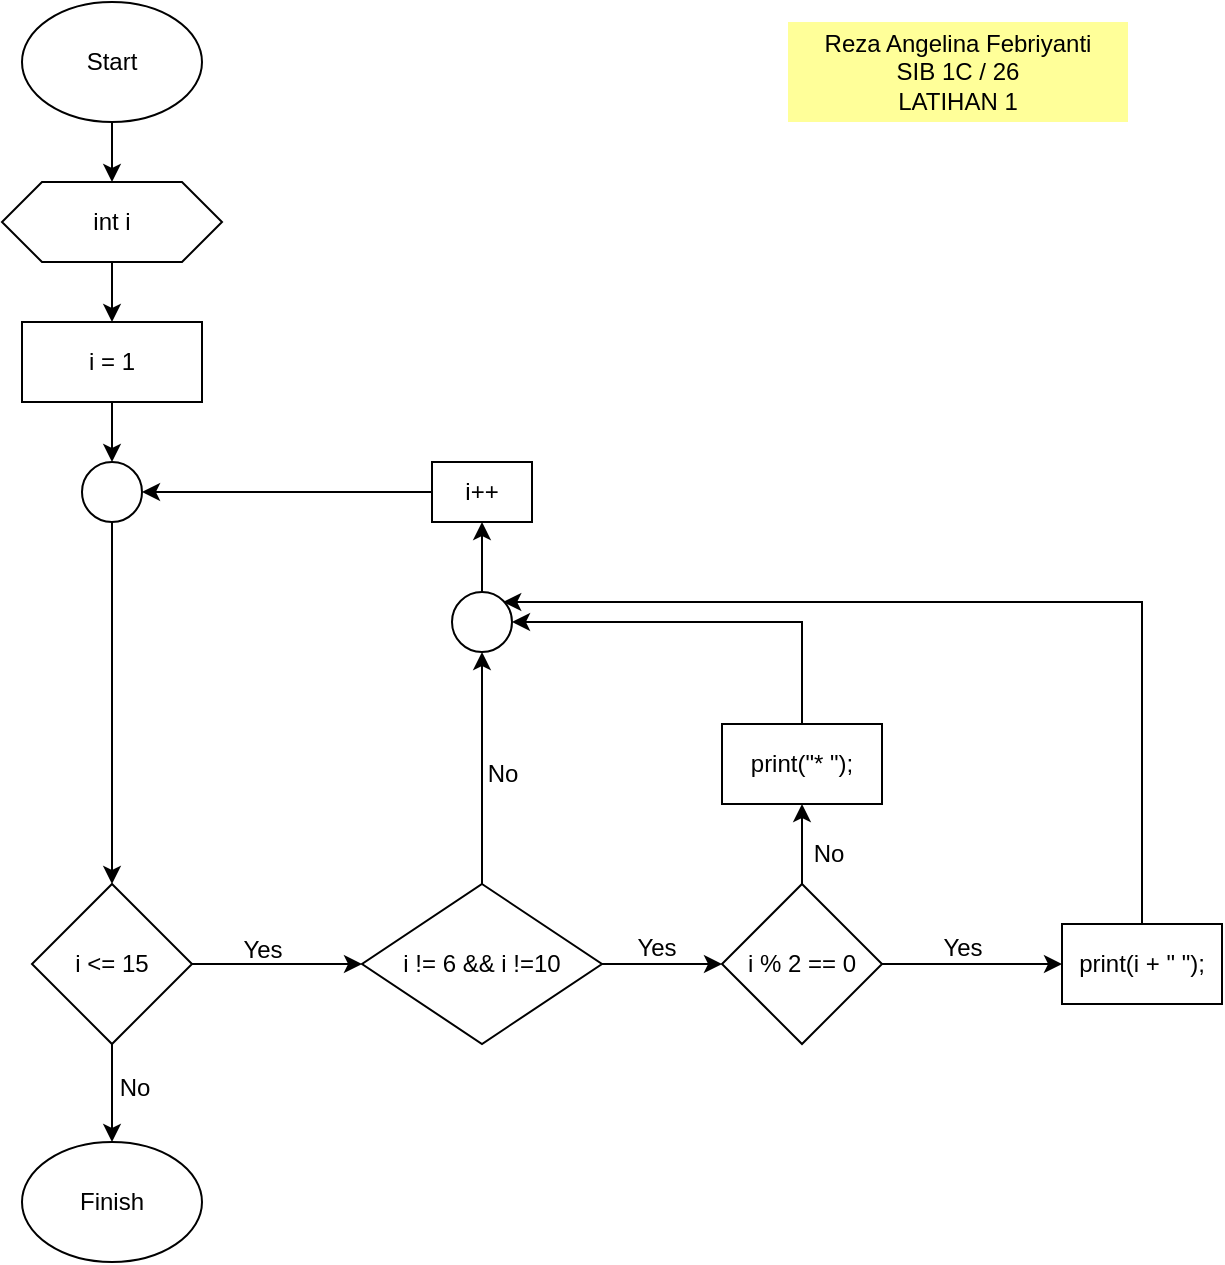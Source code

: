 <mxfile version="20.8.16" type="device"><diagram name="Page-1" id="cMV1XRZIAUYP-p2C3qFU"><mxGraphModel dx="1104" dy="556" grid="1" gridSize="10" guides="1" tooltips="1" connect="1" arrows="1" fold="1" page="1" pageScale="1" pageWidth="850" pageHeight="1100" math="0" shadow="0"><root><mxCell id="0"/><mxCell id="1" parent="0"/><mxCell id="RfzyL4bB4ktd_ZhovWeF-35" style="edgeStyle=orthogonalEdgeStyle;rounded=0;orthogonalLoop=1;jettySize=auto;html=1;exitX=0.5;exitY=1;exitDx=0;exitDy=0;entryX=0.5;entryY=0;entryDx=0;entryDy=0;" edge="1" parent="1" source="RfzyL4bB4ktd_ZhovWeF-1" target="RfzyL4bB4ktd_ZhovWeF-3"><mxGeometry relative="1" as="geometry"/></mxCell><mxCell id="RfzyL4bB4ktd_ZhovWeF-1" value="Start" style="ellipse;whiteSpace=wrap;html=1;" vertex="1" parent="1"><mxGeometry x="50" y="20" width="90" height="60" as="geometry"/></mxCell><mxCell id="RfzyL4bB4ktd_ZhovWeF-2" value="Finish" style="ellipse;whiteSpace=wrap;html=1;" vertex="1" parent="1"><mxGeometry x="50" y="590" width="90" height="60" as="geometry"/></mxCell><mxCell id="RfzyL4bB4ktd_ZhovWeF-36" style="edgeStyle=orthogonalEdgeStyle;rounded=0;orthogonalLoop=1;jettySize=auto;html=1;exitX=0.5;exitY=1;exitDx=0;exitDy=0;entryX=0.5;entryY=0;entryDx=0;entryDy=0;" edge="1" parent="1" source="RfzyL4bB4ktd_ZhovWeF-3" target="RfzyL4bB4ktd_ZhovWeF-4"><mxGeometry relative="1" as="geometry"/></mxCell><mxCell id="RfzyL4bB4ktd_ZhovWeF-3" value="int i" style="shape=hexagon;perimeter=hexagonPerimeter2;whiteSpace=wrap;html=1;fixedSize=1;" vertex="1" parent="1"><mxGeometry x="40" y="110" width="110" height="40" as="geometry"/></mxCell><mxCell id="RfzyL4bB4ktd_ZhovWeF-37" style="edgeStyle=orthogonalEdgeStyle;rounded=0;orthogonalLoop=1;jettySize=auto;html=1;exitX=0.5;exitY=1;exitDx=0;exitDy=0;entryX=0.5;entryY=0;entryDx=0;entryDy=0;" edge="1" parent="1" source="RfzyL4bB4ktd_ZhovWeF-4" target="RfzyL4bB4ktd_ZhovWeF-7"><mxGeometry relative="1" as="geometry"/></mxCell><mxCell id="RfzyL4bB4ktd_ZhovWeF-4" value="i = 1" style="rounded=0;whiteSpace=wrap;html=1;" vertex="1" parent="1"><mxGeometry x="50" y="180" width="90" height="40" as="geometry"/></mxCell><mxCell id="RfzyL4bB4ktd_ZhovWeF-34" style="edgeStyle=orthogonalEdgeStyle;rounded=0;orthogonalLoop=1;jettySize=auto;html=1;exitX=0;exitY=0.5;exitDx=0;exitDy=0;entryX=1;entryY=0.5;entryDx=0;entryDy=0;" edge="1" parent="1" source="RfzyL4bB4ktd_ZhovWeF-5" target="RfzyL4bB4ktd_ZhovWeF-7"><mxGeometry relative="1" as="geometry"/></mxCell><mxCell id="RfzyL4bB4ktd_ZhovWeF-5" value="i++" style="rounded=0;whiteSpace=wrap;html=1;" vertex="1" parent="1"><mxGeometry x="255" y="250" width="50" height="30" as="geometry"/></mxCell><mxCell id="RfzyL4bB4ktd_ZhovWeF-12" style="edgeStyle=orthogonalEdgeStyle;rounded=0;orthogonalLoop=1;jettySize=auto;html=1;exitX=1;exitY=0.5;exitDx=0;exitDy=0;entryX=0;entryY=0.5;entryDx=0;entryDy=0;" edge="1" parent="1" source="RfzyL4bB4ktd_ZhovWeF-6" target="RfzyL4bB4ktd_ZhovWeF-8"><mxGeometry relative="1" as="geometry"/></mxCell><mxCell id="RfzyL4bB4ktd_ZhovWeF-39" style="edgeStyle=orthogonalEdgeStyle;rounded=0;orthogonalLoop=1;jettySize=auto;html=1;exitX=0.5;exitY=1;exitDx=0;exitDy=0;entryX=0.5;entryY=0;entryDx=0;entryDy=0;" edge="1" parent="1" source="RfzyL4bB4ktd_ZhovWeF-6" target="RfzyL4bB4ktd_ZhovWeF-2"><mxGeometry relative="1" as="geometry"/></mxCell><mxCell id="RfzyL4bB4ktd_ZhovWeF-6" value="i &amp;lt;= 15" style="rhombus;whiteSpace=wrap;html=1;" vertex="1" parent="1"><mxGeometry x="55" y="461" width="80" height="80" as="geometry"/></mxCell><mxCell id="RfzyL4bB4ktd_ZhovWeF-38" style="edgeStyle=orthogonalEdgeStyle;rounded=0;orthogonalLoop=1;jettySize=auto;html=1;exitX=0.5;exitY=1;exitDx=0;exitDy=0;entryX=0.5;entryY=0;entryDx=0;entryDy=0;" edge="1" parent="1" source="RfzyL4bB4ktd_ZhovWeF-7" target="RfzyL4bB4ktd_ZhovWeF-6"><mxGeometry relative="1" as="geometry"/></mxCell><mxCell id="RfzyL4bB4ktd_ZhovWeF-7" value="" style="ellipse;whiteSpace=wrap;html=1;aspect=fixed;" vertex="1" parent="1"><mxGeometry x="80" y="250" width="30" height="30" as="geometry"/></mxCell><mxCell id="RfzyL4bB4ktd_ZhovWeF-13" style="edgeStyle=orthogonalEdgeStyle;rounded=0;orthogonalLoop=1;jettySize=auto;html=1;exitX=1;exitY=0.5;exitDx=0;exitDy=0;" edge="1" parent="1" source="RfzyL4bB4ktd_ZhovWeF-8" target="RfzyL4bB4ktd_ZhovWeF-10"><mxGeometry relative="1" as="geometry"/></mxCell><mxCell id="RfzyL4bB4ktd_ZhovWeF-28" style="edgeStyle=orthogonalEdgeStyle;rounded=0;orthogonalLoop=1;jettySize=auto;html=1;exitX=0.5;exitY=0;exitDx=0;exitDy=0;entryX=0.5;entryY=1;entryDx=0;entryDy=0;" edge="1" parent="1" source="RfzyL4bB4ktd_ZhovWeF-8" target="RfzyL4bB4ktd_ZhovWeF-27"><mxGeometry relative="1" as="geometry"><mxPoint x="280" y="370" as="targetPoint"/></mxGeometry></mxCell><mxCell id="RfzyL4bB4ktd_ZhovWeF-8" value="i != 6 &amp;amp;&amp;amp; i !=10" style="rhombus;whiteSpace=wrap;html=1;" vertex="1" parent="1"><mxGeometry x="220" y="461" width="120" height="80" as="geometry"/></mxCell><mxCell id="RfzyL4bB4ktd_ZhovWeF-30" style="edgeStyle=orthogonalEdgeStyle;rounded=0;orthogonalLoop=1;jettySize=auto;html=1;exitX=0.5;exitY=0;exitDx=0;exitDy=0;entryX=1;entryY=0;entryDx=0;entryDy=0;" edge="1" parent="1" source="RfzyL4bB4ktd_ZhovWeF-9" target="RfzyL4bB4ktd_ZhovWeF-27"><mxGeometry relative="1" as="geometry"><Array as="points"><mxPoint x="610" y="320"/><mxPoint x="291" y="320"/></Array></mxGeometry></mxCell><mxCell id="RfzyL4bB4ktd_ZhovWeF-9" value="print(i + &quot; &quot;);" style="rounded=0;whiteSpace=wrap;html=1;" vertex="1" parent="1"><mxGeometry x="570" y="481" width="80" height="40" as="geometry"/></mxCell><mxCell id="RfzyL4bB4ktd_ZhovWeF-14" style="edgeStyle=orthogonalEdgeStyle;rounded=0;orthogonalLoop=1;jettySize=auto;html=1;exitX=0.5;exitY=0;exitDx=0;exitDy=0;entryX=0.5;entryY=1;entryDx=0;entryDy=0;" edge="1" parent="1" source="RfzyL4bB4ktd_ZhovWeF-10" target="RfzyL4bB4ktd_ZhovWeF-11"><mxGeometry relative="1" as="geometry"/></mxCell><mxCell id="RfzyL4bB4ktd_ZhovWeF-23" style="edgeStyle=orthogonalEdgeStyle;rounded=0;orthogonalLoop=1;jettySize=auto;html=1;exitX=1;exitY=0.5;exitDx=0;exitDy=0;entryX=0;entryY=0.5;entryDx=0;entryDy=0;" edge="1" parent="1" source="RfzyL4bB4ktd_ZhovWeF-10" target="RfzyL4bB4ktd_ZhovWeF-9"><mxGeometry relative="1" as="geometry"/></mxCell><mxCell id="RfzyL4bB4ktd_ZhovWeF-10" value="i % 2 == 0" style="rhombus;whiteSpace=wrap;html=1;" vertex="1" parent="1"><mxGeometry x="400" y="461" width="80" height="80" as="geometry"/></mxCell><mxCell id="RfzyL4bB4ktd_ZhovWeF-29" style="edgeStyle=orthogonalEdgeStyle;rounded=0;orthogonalLoop=1;jettySize=auto;html=1;exitX=0.5;exitY=0;exitDx=0;exitDy=0;entryX=1;entryY=0.5;entryDx=0;entryDy=0;" edge="1" parent="1" source="RfzyL4bB4ktd_ZhovWeF-11" target="RfzyL4bB4ktd_ZhovWeF-27"><mxGeometry relative="1" as="geometry"/></mxCell><mxCell id="RfzyL4bB4ktd_ZhovWeF-11" value="print(&quot;* &quot;);" style="rounded=0;whiteSpace=wrap;html=1;" vertex="1" parent="1"><mxGeometry x="400" y="381" width="80" height="40" as="geometry"/></mxCell><mxCell id="RfzyL4bB4ktd_ZhovWeF-16" value="Yes" style="text;html=1;align=center;verticalAlign=middle;resizable=0;points=[];autosize=1;strokeColor=none;fillColor=none;" vertex="1" parent="1"><mxGeometry x="150" y="479" width="40" height="30" as="geometry"/></mxCell><mxCell id="RfzyL4bB4ktd_ZhovWeF-17" value="Yes" style="text;html=1;align=center;verticalAlign=middle;resizable=0;points=[];autosize=1;strokeColor=none;fillColor=none;" vertex="1" parent="1"><mxGeometry x="347" y="478" width="40" height="30" as="geometry"/></mxCell><mxCell id="RfzyL4bB4ktd_ZhovWeF-24" value="Yes" style="text;html=1;align=center;verticalAlign=middle;resizable=0;points=[];autosize=1;strokeColor=none;fillColor=none;" vertex="1" parent="1"><mxGeometry x="500" y="478" width="40" height="30" as="geometry"/></mxCell><mxCell id="RfzyL4bB4ktd_ZhovWeF-26" value="No" style="text;html=1;align=center;verticalAlign=middle;resizable=0;points=[];autosize=1;strokeColor=none;fillColor=none;" vertex="1" parent="1"><mxGeometry x="433" y="431" width="40" height="30" as="geometry"/></mxCell><mxCell id="RfzyL4bB4ktd_ZhovWeF-33" style="edgeStyle=orthogonalEdgeStyle;rounded=0;orthogonalLoop=1;jettySize=auto;html=1;exitX=0.5;exitY=0;exitDx=0;exitDy=0;entryX=0.5;entryY=1;entryDx=0;entryDy=0;" edge="1" parent="1" source="RfzyL4bB4ktd_ZhovWeF-27" target="RfzyL4bB4ktd_ZhovWeF-5"><mxGeometry relative="1" as="geometry"/></mxCell><mxCell id="RfzyL4bB4ktd_ZhovWeF-27" value="" style="ellipse;whiteSpace=wrap;html=1;aspect=fixed;" vertex="1" parent="1"><mxGeometry x="265" y="315" width="30" height="30" as="geometry"/></mxCell><mxCell id="RfzyL4bB4ktd_ZhovWeF-31" value="No" style="text;html=1;align=center;verticalAlign=middle;resizable=0;points=[];autosize=1;strokeColor=none;fillColor=none;" vertex="1" parent="1"><mxGeometry x="270" y="391" width="40" height="30" as="geometry"/></mxCell><mxCell id="RfzyL4bB4ktd_ZhovWeF-40" value="No" style="text;html=1;align=center;verticalAlign=middle;resizable=0;points=[];autosize=1;strokeColor=none;fillColor=none;" vertex="1" parent="1"><mxGeometry x="86" y="548" width="40" height="30" as="geometry"/></mxCell><mxCell id="RfzyL4bB4ktd_ZhovWeF-41" value="Reza Angelina Febriyanti&lt;br&gt;SIB 1C / 26&lt;br&gt;LATIHAN 1" style="text;html=1;strokeColor=none;fillColor=#FFFF99;align=center;verticalAlign=middle;whiteSpace=wrap;rounded=0;" vertex="1" parent="1"><mxGeometry x="433" y="30" width="170" height="50" as="geometry"/></mxCell></root></mxGraphModel></diagram></mxfile>